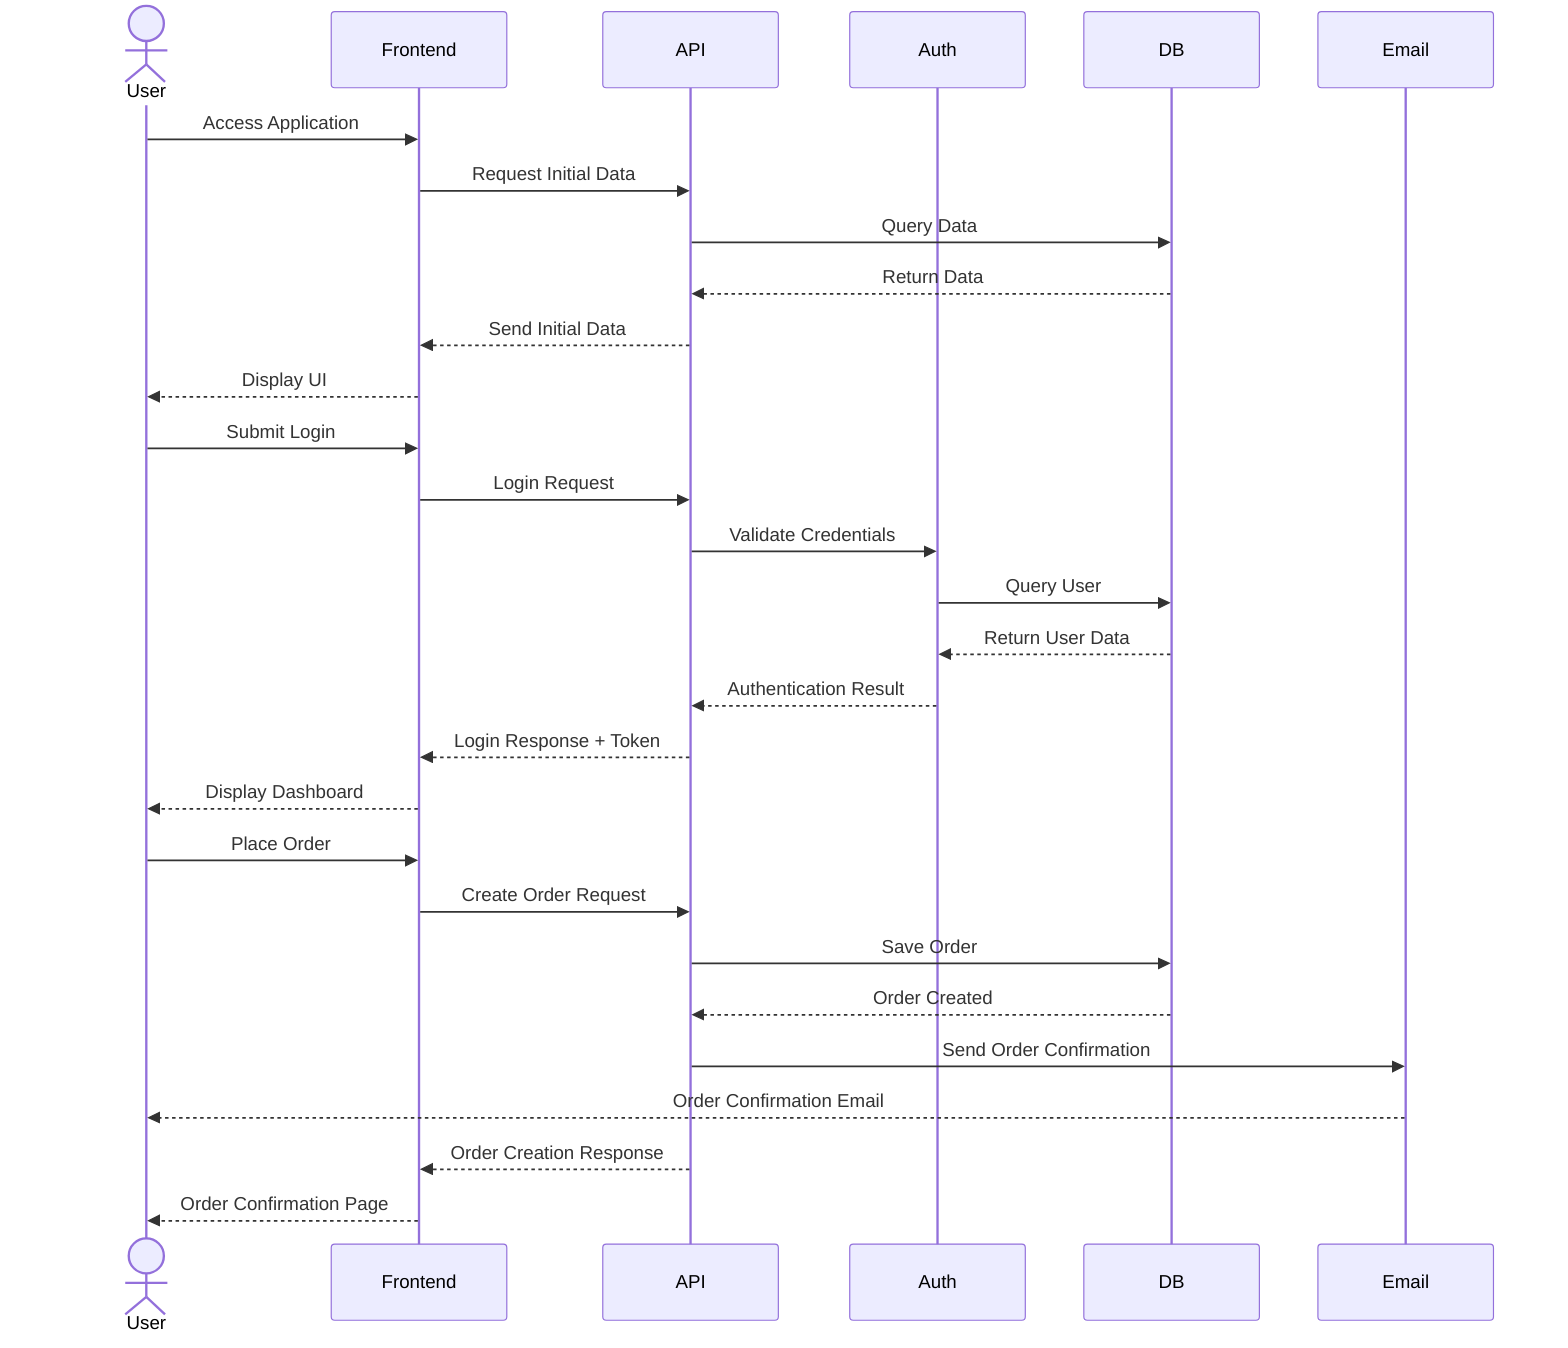 sequenceDiagram
    actor User
    participant Frontend
    participant API
    participant Auth
    participant DB
    participant Email
    
    User->>Frontend: Access Application
    Frontend->>API: Request Initial Data
    API->>DB: Query Data
    DB-->>API: Return Data
    API-->>Frontend: Send Initial Data
    Frontend-->>User: Display UI
    
    User->>Frontend: Submit Login
    Frontend->>API: Login Request
    API->>Auth: Validate Credentials
    Auth->>DB: Query User
    DB-->>Auth: Return User Data
    Auth-->>API: Authentication Result
    API-->>Frontend: Login Response + Token
    Frontend-->>User: Display Dashboard
    
    User->>Frontend: Place Order
    Frontend->>API: Create Order Request
    API->>DB: Save Order
    DB-->>API: Order Created
    API->>Email: Send Order Confirmation
    Email-->>User: Order Confirmation Email
    API-->>Frontend: Order Creation Response
    Frontend-->>User: Order Confirmation Page